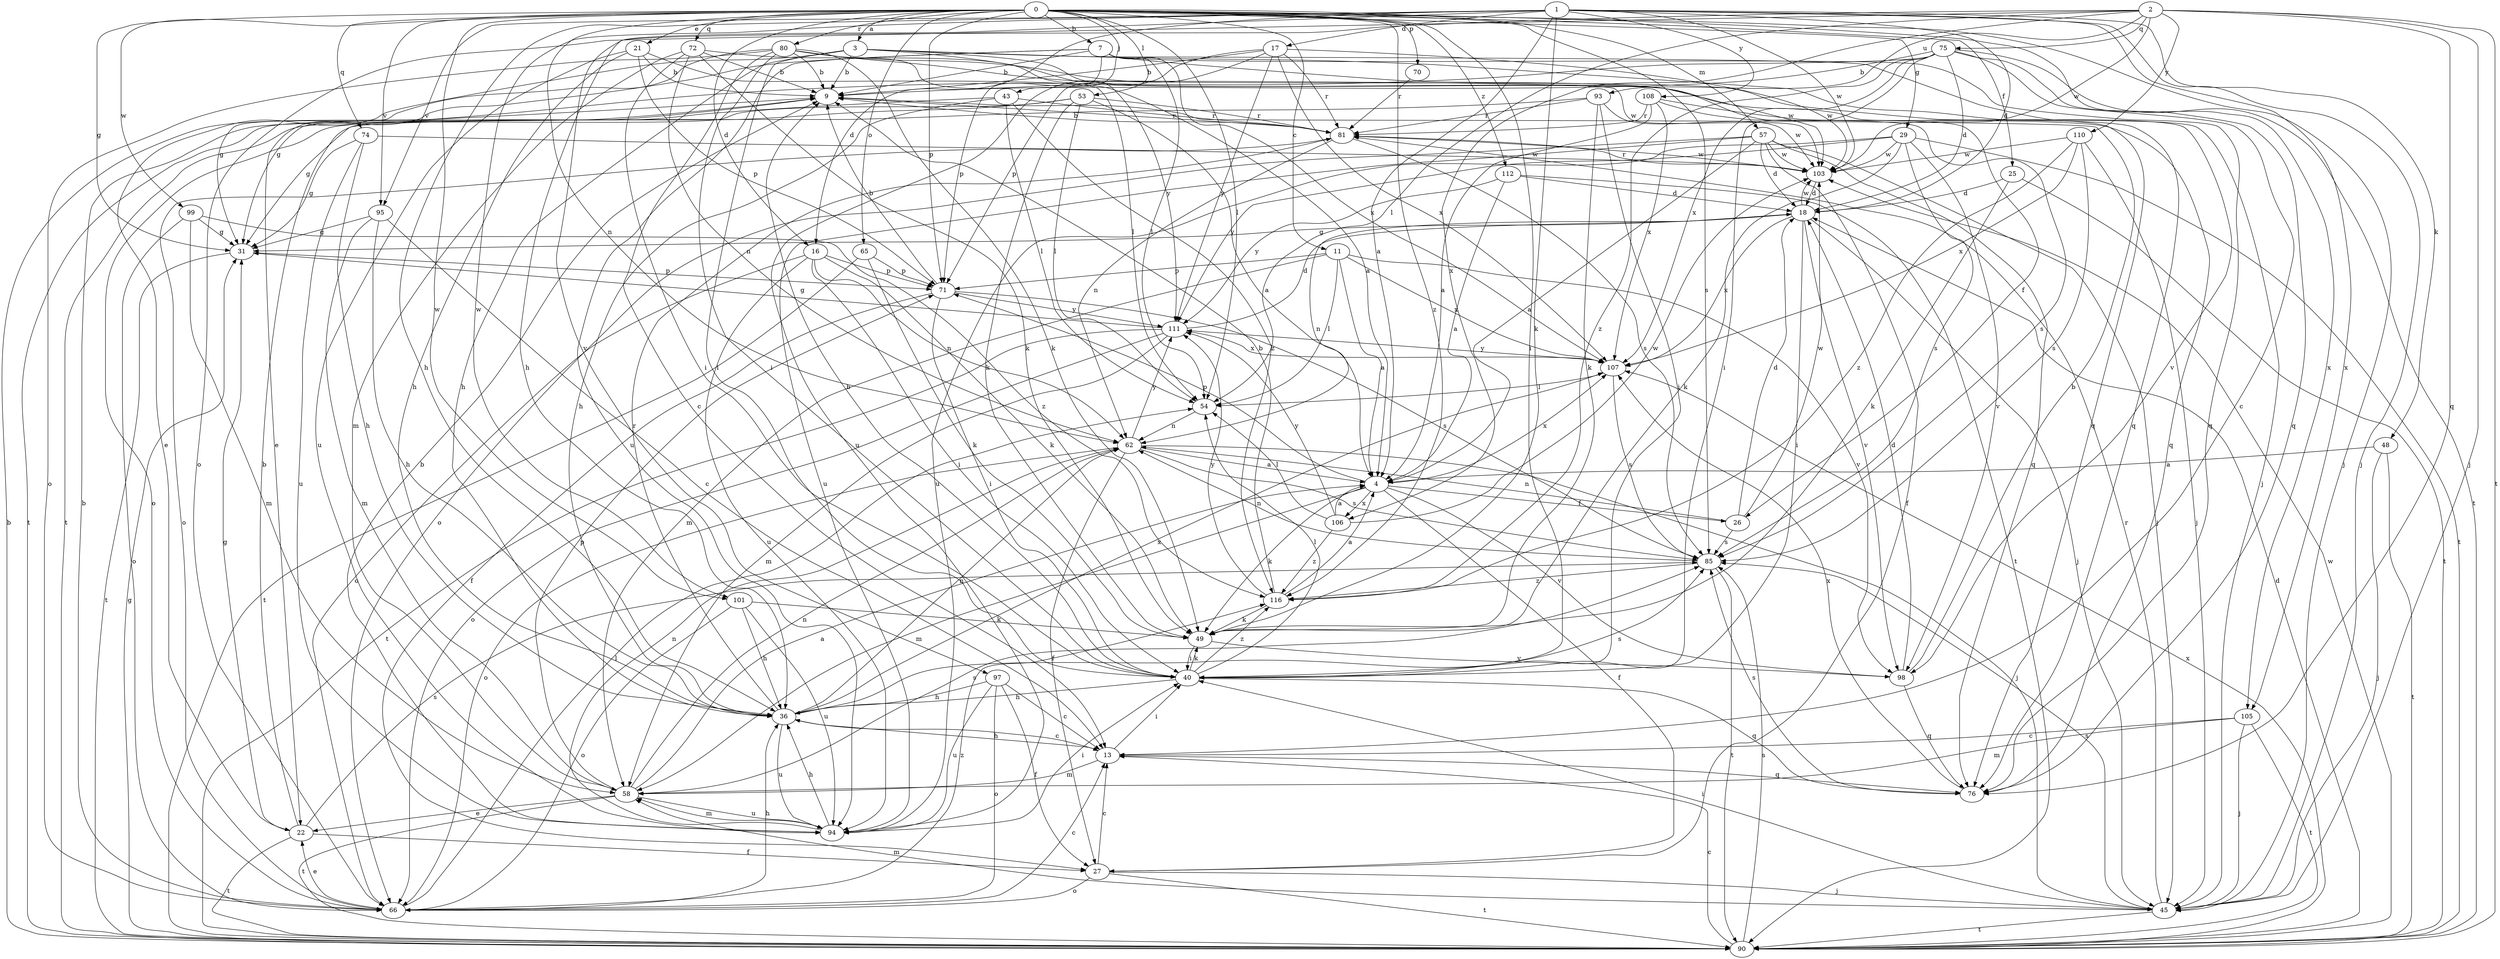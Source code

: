 strict digraph  {
0;
1;
2;
3;
4;
7;
9;
11;
13;
16;
17;
18;
21;
22;
25;
26;
27;
29;
31;
36;
40;
43;
45;
48;
49;
53;
54;
57;
58;
62;
65;
66;
70;
71;
72;
74;
75;
76;
80;
81;
85;
90;
93;
94;
95;
97;
98;
99;
101;
103;
105;
106;
107;
108;
110;
111;
112;
116;
0 -> 3  [label=a];
0 -> 7  [label=b];
0 -> 11  [label=c];
0 -> 16  [label=d];
0 -> 21  [label=e];
0 -> 25  [label=f];
0 -> 29  [label=g];
0 -> 31  [label=g];
0 -> 40  [label=i];
0 -> 43  [label=j];
0 -> 45  [label=j];
0 -> 53  [label=l];
0 -> 54  [label=l];
0 -> 57  [label=m];
0 -> 62  [label=n];
0 -> 65  [label=o];
0 -> 70  [label=p];
0 -> 71  [label=p];
0 -> 72  [label=q];
0 -> 74  [label=q];
0 -> 80  [label=r];
0 -> 85  [label=s];
0 -> 95  [label=v];
0 -> 99  [label=w];
0 -> 101  [label=w];
0 -> 105  [label=x];
0 -> 112  [label=z];
0 -> 116  [label=z];
1 -> 4  [label=a];
1 -> 16  [label=d];
1 -> 17  [label=d];
1 -> 18  [label=d];
1 -> 36  [label=h];
1 -> 45  [label=j];
1 -> 48  [label=k];
1 -> 49  [label=k];
1 -> 95  [label=v];
1 -> 97  [label=v];
1 -> 101  [label=w];
1 -> 103  [label=w];
1 -> 105  [label=x];
1 -> 108  [label=y];
2 -> 36  [label=h];
2 -> 45  [label=j];
2 -> 54  [label=l];
2 -> 66  [label=o];
2 -> 75  [label=q];
2 -> 76  [label=q];
2 -> 90  [label=t];
2 -> 93  [label=u];
2 -> 103  [label=w];
2 -> 106  [label=x];
2 -> 110  [label=y];
3 -> 9  [label=b];
3 -> 22  [label=e];
3 -> 26  [label=f];
3 -> 36  [label=h];
3 -> 40  [label=i];
3 -> 45  [label=j];
3 -> 98  [label=v];
3 -> 111  [label=y];
4 -> 26  [label=f];
4 -> 27  [label=f];
4 -> 49  [label=k];
4 -> 58  [label=m];
4 -> 71  [label=p];
4 -> 98  [label=v];
4 -> 106  [label=x];
4 -> 107  [label=x];
7 -> 9  [label=b];
7 -> 22  [label=e];
7 -> 54  [label=l];
7 -> 71  [label=p];
7 -> 76  [label=q];
7 -> 94  [label=u];
7 -> 103  [label=w];
7 -> 107  [label=x];
9 -> 81  [label=r];
11 -> 4  [label=a];
11 -> 54  [label=l];
11 -> 58  [label=m];
11 -> 71  [label=p];
11 -> 98  [label=v];
11 -> 107  [label=x];
13 -> 36  [label=h];
13 -> 40  [label=i];
13 -> 58  [label=m];
13 -> 76  [label=q];
16 -> 40  [label=i];
16 -> 49  [label=k];
16 -> 62  [label=n];
16 -> 66  [label=o];
16 -> 71  [label=p];
16 -> 94  [label=u];
17 -> 9  [label=b];
17 -> 71  [label=p];
17 -> 81  [label=r];
17 -> 94  [label=u];
17 -> 103  [label=w];
17 -> 107  [label=x];
17 -> 111  [label=y];
18 -> 31  [label=g];
18 -> 40  [label=i];
18 -> 45  [label=j];
18 -> 62  [label=n];
18 -> 98  [label=v];
18 -> 103  [label=w];
18 -> 107  [label=x];
21 -> 9  [label=b];
21 -> 36  [label=h];
21 -> 54  [label=l];
21 -> 71  [label=p];
21 -> 94  [label=u];
22 -> 9  [label=b];
22 -> 27  [label=f];
22 -> 31  [label=g];
22 -> 85  [label=s];
22 -> 90  [label=t];
25 -> 18  [label=d];
25 -> 49  [label=k];
25 -> 90  [label=t];
26 -> 18  [label=d];
26 -> 62  [label=n];
26 -> 85  [label=s];
26 -> 103  [label=w];
27 -> 13  [label=c];
27 -> 45  [label=j];
27 -> 66  [label=o];
27 -> 90  [label=t];
29 -> 49  [label=k];
29 -> 85  [label=s];
29 -> 90  [label=t];
29 -> 94  [label=u];
29 -> 98  [label=v];
29 -> 103  [label=w];
29 -> 111  [label=y];
31 -> 71  [label=p];
31 -> 90  [label=t];
36 -> 13  [label=c];
36 -> 62  [label=n];
36 -> 81  [label=r];
36 -> 85  [label=s];
36 -> 94  [label=u];
36 -> 107  [label=x];
40 -> 9  [label=b];
40 -> 36  [label=h];
40 -> 49  [label=k];
40 -> 54  [label=l];
40 -> 76  [label=q];
40 -> 116  [label=z];
43 -> 36  [label=h];
43 -> 54  [label=l];
43 -> 81  [label=r];
43 -> 90  [label=t];
43 -> 116  [label=z];
45 -> 40  [label=i];
45 -> 58  [label=m];
45 -> 81  [label=r];
45 -> 85  [label=s];
45 -> 90  [label=t];
48 -> 4  [label=a];
48 -> 45  [label=j];
48 -> 90  [label=t];
49 -> 40  [label=i];
49 -> 98  [label=v];
53 -> 4  [label=a];
53 -> 49  [label=k];
53 -> 54  [label=l];
53 -> 66  [label=o];
53 -> 81  [label=r];
53 -> 90  [label=t];
54 -> 62  [label=n];
57 -> 4  [label=a];
57 -> 18  [label=d];
57 -> 27  [label=f];
57 -> 45  [label=j];
57 -> 66  [label=o];
57 -> 76  [label=q];
57 -> 94  [label=u];
57 -> 103  [label=w];
58 -> 4  [label=a];
58 -> 22  [label=e];
58 -> 62  [label=n];
58 -> 71  [label=p];
58 -> 85  [label=s];
58 -> 90  [label=t];
58 -> 94  [label=u];
62 -> 4  [label=a];
62 -> 27  [label=f];
62 -> 45  [label=j];
62 -> 66  [label=o];
62 -> 85  [label=s];
62 -> 111  [label=y];
65 -> 49  [label=k];
65 -> 71  [label=p];
65 -> 90  [label=t];
66 -> 9  [label=b];
66 -> 13  [label=c];
66 -> 22  [label=e];
66 -> 36  [label=h];
66 -> 54  [label=l];
66 -> 116  [label=z];
70 -> 81  [label=r];
71 -> 9  [label=b];
71 -> 27  [label=f];
71 -> 40  [label=i];
71 -> 85  [label=s];
71 -> 111  [label=y];
72 -> 9  [label=b];
72 -> 40  [label=i];
72 -> 49  [label=k];
72 -> 58  [label=m];
72 -> 62  [label=n];
72 -> 76  [label=q];
74 -> 31  [label=g];
74 -> 36  [label=h];
74 -> 94  [label=u];
74 -> 103  [label=w];
75 -> 9  [label=b];
75 -> 13  [label=c];
75 -> 18  [label=d];
75 -> 31  [label=g];
75 -> 40  [label=i];
75 -> 76  [label=q];
75 -> 90  [label=t];
75 -> 107  [label=x];
75 -> 116  [label=z];
76 -> 85  [label=s];
76 -> 107  [label=x];
80 -> 4  [label=a];
80 -> 9  [label=b];
80 -> 13  [label=c];
80 -> 31  [label=g];
80 -> 40  [label=i];
80 -> 49  [label=k];
80 -> 66  [label=o];
80 -> 76  [label=q];
80 -> 103  [label=w];
81 -> 9  [label=b];
81 -> 62  [label=n];
81 -> 66  [label=o];
81 -> 85  [label=s];
81 -> 103  [label=w];
85 -> 62  [label=n];
85 -> 90  [label=t];
85 -> 116  [label=z];
90 -> 9  [label=b];
90 -> 13  [label=c];
90 -> 18  [label=d];
90 -> 31  [label=g];
90 -> 85  [label=s];
90 -> 103  [label=w];
90 -> 107  [label=x];
93 -> 31  [label=g];
93 -> 40  [label=i];
93 -> 49  [label=k];
93 -> 81  [label=r];
93 -> 103  [label=w];
94 -> 9  [label=b];
94 -> 36  [label=h];
94 -> 40  [label=i];
94 -> 58  [label=m];
94 -> 62  [label=n];
95 -> 13  [label=c];
95 -> 31  [label=g];
95 -> 36  [label=h];
95 -> 58  [label=m];
97 -> 13  [label=c];
97 -> 27  [label=f];
97 -> 36  [label=h];
97 -> 66  [label=o];
97 -> 94  [label=u];
98 -> 9  [label=b];
98 -> 18  [label=d];
98 -> 76  [label=q];
99 -> 31  [label=g];
99 -> 58  [label=m];
99 -> 66  [label=o];
99 -> 116  [label=z];
101 -> 36  [label=h];
101 -> 49  [label=k];
101 -> 66  [label=o];
101 -> 94  [label=u];
103 -> 18  [label=d];
103 -> 81  [label=r];
105 -> 13  [label=c];
105 -> 45  [label=j];
105 -> 58  [label=m];
105 -> 90  [label=t];
106 -> 4  [label=a];
106 -> 54  [label=l];
106 -> 103  [label=w];
106 -> 111  [label=y];
106 -> 116  [label=z];
107 -> 54  [label=l];
107 -> 85  [label=s];
107 -> 111  [label=y];
108 -> 4  [label=a];
108 -> 76  [label=q];
108 -> 81  [label=r];
108 -> 85  [label=s];
108 -> 107  [label=x];
110 -> 45  [label=j];
110 -> 85  [label=s];
110 -> 103  [label=w];
110 -> 107  [label=x];
110 -> 116  [label=z];
111 -> 18  [label=d];
111 -> 31  [label=g];
111 -> 58  [label=m];
111 -> 66  [label=o];
111 -> 90  [label=t];
111 -> 107  [label=x];
112 -> 4  [label=a];
112 -> 18  [label=d];
112 -> 90  [label=t];
112 -> 111  [label=y];
116 -> 4  [label=a];
116 -> 9  [label=b];
116 -> 49  [label=k];
116 -> 111  [label=y];
}
